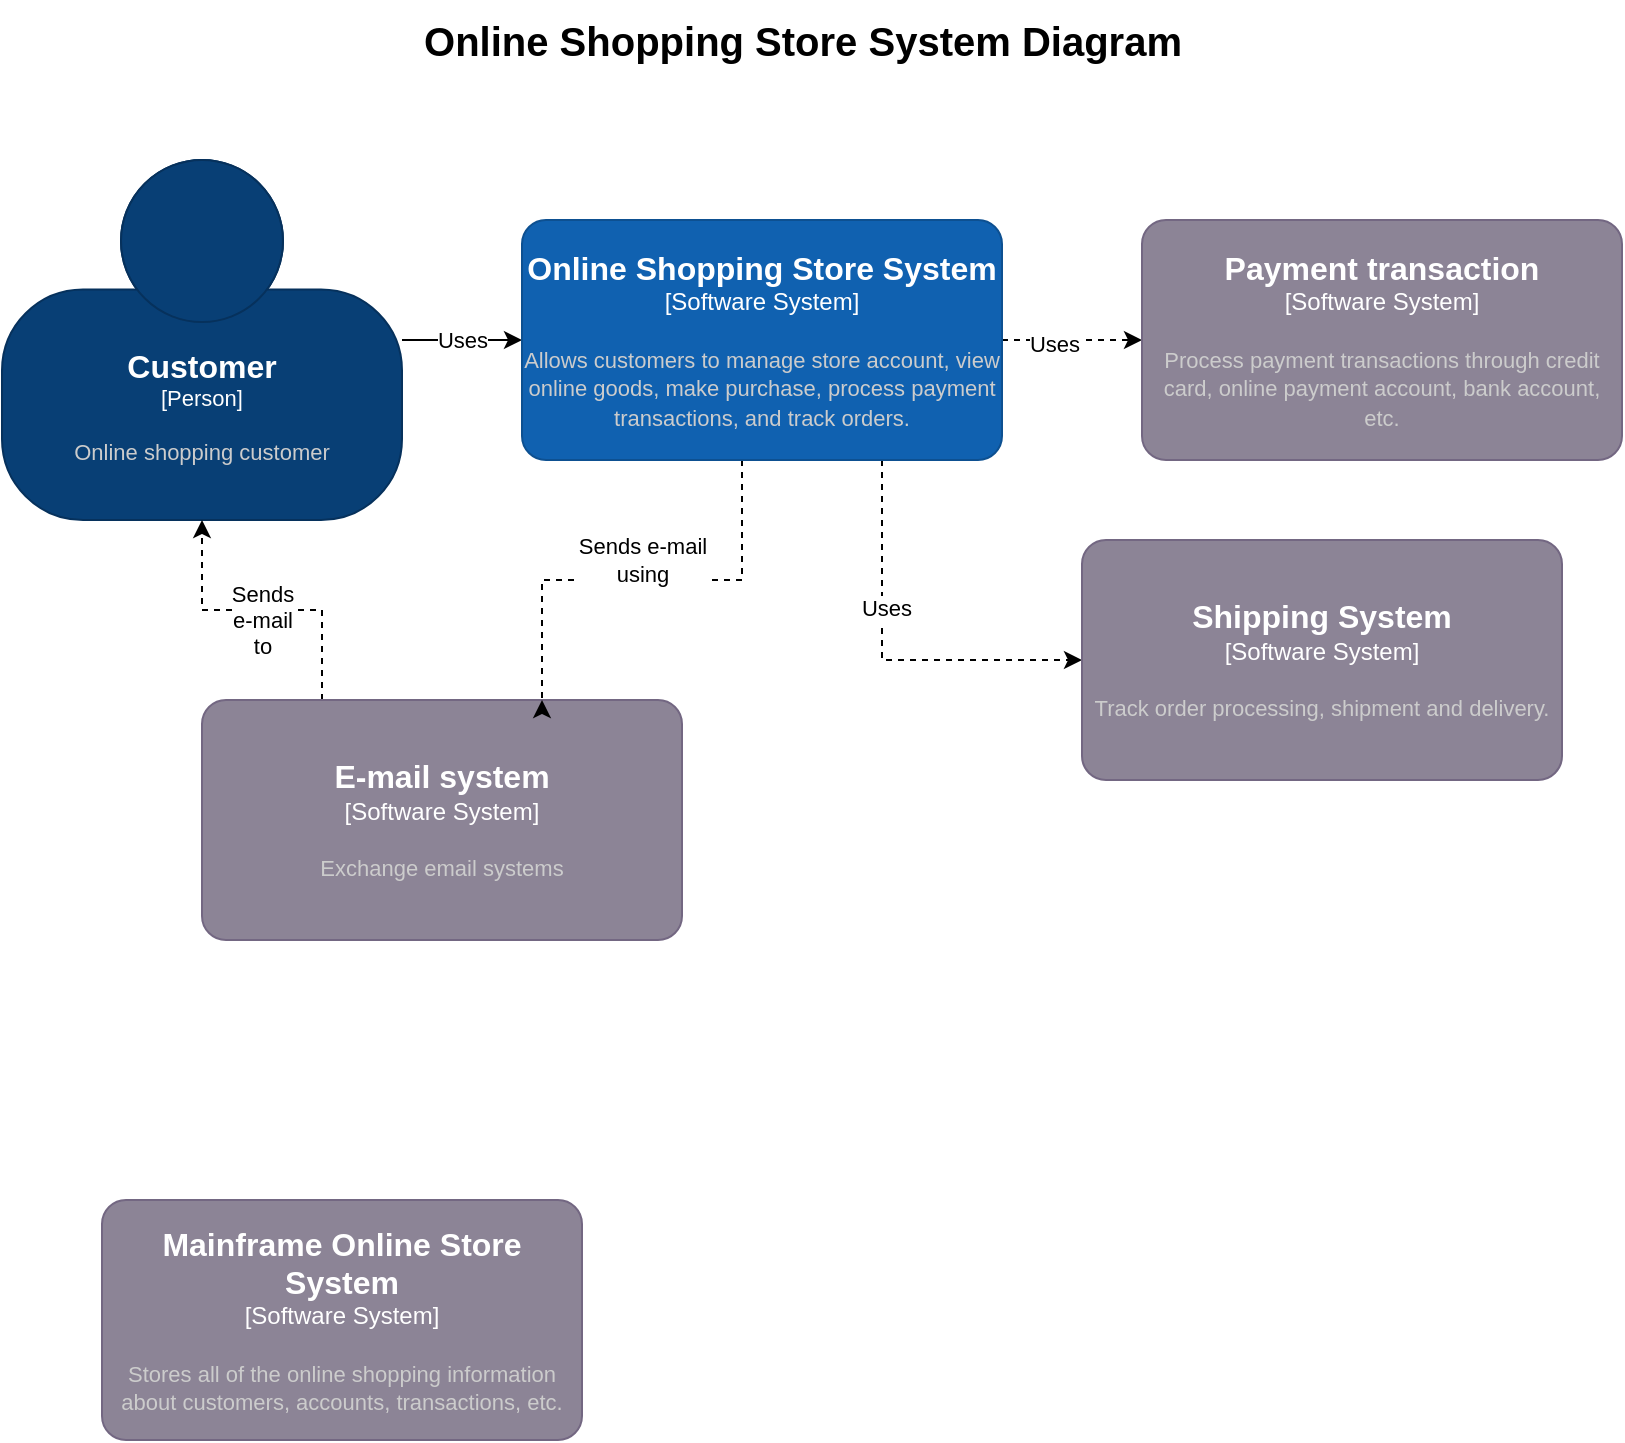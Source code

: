 <mxfile version="21.3.7" type="github">
  <diagram name="Page-1" id="0Q1NWGW6EsoFx8M8zkU0">
    <mxGraphModel dx="938" dy="563" grid="1" gridSize="10" guides="1" tooltips="1" connect="1" arrows="1" fold="1" page="1" pageScale="1" pageWidth="850" pageHeight="1100" math="0" shadow="0">
      <root>
        <mxCell id="0" />
        <mxCell id="1" parent="0" />
        <mxCell id="kzzkFkXCfPjy0Lwga-6N-36" value="Uses" style="edgeStyle=orthogonalEdgeStyle;rounded=0;orthogonalLoop=1;jettySize=auto;html=1;" parent="1" source="kzzkFkXCfPjy0Lwga-6N-8" target="kzzkFkXCfPjy0Lwga-6N-34" edge="1">
          <mxGeometry relative="1" as="geometry" />
        </mxCell>
        <object placeholders="1" c4Name="Customer" c4Type="Person" c4Description="Online shopping customer" label="&lt;font style=&quot;font-size: 16px&quot;&gt;&lt;b&gt;%c4Name%&lt;/b&gt;&lt;/font&gt;&lt;div&gt;[%c4Type%]&lt;/div&gt;&lt;br&gt;&lt;div&gt;&lt;font style=&quot;font-size: 11px&quot;&gt;&lt;font color=&quot;#cccccc&quot;&gt;%c4Description%&lt;/font&gt;&lt;/div&gt;" id="kzzkFkXCfPjy0Lwga-6N-8">
          <mxCell style="html=1;fontSize=11;dashed=0;whiteSpace=wrap;fillColor=#083F75;strokeColor=#06315C;fontColor=#ffffff;shape=mxgraph.c4.person2;align=center;metaEdit=1;points=[[0.5,0,0],[1,0.5,0],[1,0.75,0],[0.75,1,0],[0.5,1,0],[0.25,1,0],[0,0.75,0],[0,0.5,0]];resizable=0;" parent="1" vertex="1">
            <mxGeometry x="20" y="150" width="200" height="180" as="geometry" />
          </mxCell>
        </object>
        <mxCell id="kzzkFkXCfPjy0Lwga-6N-42" value="" style="edgeStyle=orthogonalEdgeStyle;rounded=0;orthogonalLoop=1;jettySize=auto;html=1;dashed=1;" parent="1" source="kzzkFkXCfPjy0Lwga-6N-16" target="kzzkFkXCfPjy0Lwga-6N-8" edge="1">
          <mxGeometry relative="1" as="geometry">
            <Array as="points">
              <mxPoint x="180" y="375" />
              <mxPoint x="120" y="375" />
            </Array>
          </mxGeometry>
        </mxCell>
        <mxCell id="kzzkFkXCfPjy0Lwga-6N-43" value="Sends &lt;br&gt;e-mail&lt;br&gt;to" style="edgeLabel;html=1;align=center;verticalAlign=middle;resizable=0;points=[];" parent="kzzkFkXCfPjy0Lwga-6N-42" vertex="1" connectable="0">
          <mxGeometry x="-0.04" relative="1" as="geometry">
            <mxPoint x="-3" y="5" as="offset" />
          </mxGeometry>
        </mxCell>
        <object placeholders="1" c4Name="E-mail system" c4Type="Software System" c4Description="Exchange email systems" label="&lt;font style=&quot;font-size: 16px&quot;&gt;&lt;b&gt;%c4Name%&lt;/b&gt;&lt;/font&gt;&lt;div&gt;[%c4Type%]&lt;/div&gt;&lt;br&gt;&lt;div&gt;&lt;font style=&quot;font-size: 11px&quot;&gt;&lt;font color=&quot;#cccccc&quot;&gt;%c4Description%&lt;/font&gt;&lt;/div&gt;" id="kzzkFkXCfPjy0Lwga-6N-16">
          <mxCell style="rounded=1;whiteSpace=wrap;html=1;labelBackgroundColor=none;fillColor=#8C8496;fontColor=#ffffff;align=center;arcSize=10;strokeColor=#736782;metaEdit=1;resizable=0;points=[[0.25,0,0],[0.5,0,0],[0.75,0,0],[1,0.25,0],[1,0.5,0],[1,0.75,0],[0.75,1,0],[0.5,1,0],[0.25,1,0],[0,0.75,0],[0,0.5,0],[0,0.25,0]];" parent="1" vertex="1">
            <mxGeometry x="120" y="420" width="240" height="120" as="geometry" />
          </mxCell>
        </object>
        <object placeholders="1" c4Name="Mainframe Online Store System" c4Type="Software System" c4Description="Stores all of the online shopping information about customers, accounts, transactions, etc." label="&lt;font style=&quot;font-size: 16px&quot;&gt;&lt;b&gt;%c4Name%&lt;/b&gt;&lt;/font&gt;&lt;div&gt;[%c4Type%]&lt;/div&gt;&lt;br&gt;&lt;div&gt;&lt;font style=&quot;font-size: 11px&quot;&gt;&lt;font color=&quot;#cccccc&quot;&gt;%c4Description%&lt;/font&gt;&lt;/div&gt;" id="kzzkFkXCfPjy0Lwga-6N-18">
          <mxCell style="rounded=1;whiteSpace=wrap;html=1;labelBackgroundColor=none;fillColor=#8C8496;fontColor=#ffffff;align=center;arcSize=10;strokeColor=#736782;metaEdit=1;resizable=0;points=[[0.25,0,0],[0.5,0,0],[0.75,0,0],[1,0.25,0],[1,0.5,0],[1,0.75,0],[0.75,1,0],[0.5,1,0],[0.25,1,0],[0,0.75,0],[0,0.5,0],[0,0.25,0]];" parent="1" vertex="1">
            <mxGeometry x="70" y="670" width="240" height="120" as="geometry" />
          </mxCell>
        </object>
        <mxCell id="kzzkFkXCfPjy0Lwga-6N-40" value="" style="edgeStyle=orthogonalEdgeStyle;rounded=0;orthogonalLoop=1;jettySize=auto;html=1;dashed=1;" parent="1" source="kzzkFkXCfPjy0Lwga-6N-34" edge="1">
          <mxGeometry relative="1" as="geometry">
            <mxPoint x="290" y="420" as="targetPoint" />
            <Array as="points">
              <mxPoint x="390" y="360" />
              <mxPoint x="290" y="360" />
              <mxPoint x="290" y="421" />
            </Array>
          </mxGeometry>
        </mxCell>
        <mxCell id="kzzkFkXCfPjy0Lwga-6N-41" value="Sends e-mail &lt;br&gt;using" style="edgeLabel;html=1;align=center;verticalAlign=middle;resizable=0;points=[];" parent="kzzkFkXCfPjy0Lwga-6N-40" vertex="1" connectable="0">
          <mxGeometry x="-0.122" y="-1" relative="1" as="geometry">
            <mxPoint x="-13" y="-9" as="offset" />
          </mxGeometry>
        </mxCell>
        <mxCell id="kzzkFkXCfPjy0Lwga-6N-46" value="" style="edgeStyle=orthogonalEdgeStyle;rounded=0;orthogonalLoop=1;jettySize=auto;html=1;dashed=1;" parent="1" source="kzzkFkXCfPjy0Lwga-6N-34" target="kzzkFkXCfPjy0Lwga-6N-44" edge="1">
          <mxGeometry relative="1" as="geometry" />
        </mxCell>
        <mxCell id="kzzkFkXCfPjy0Lwga-6N-47" value="Uses" style="edgeLabel;html=1;align=center;verticalAlign=middle;resizable=0;points=[];" parent="kzzkFkXCfPjy0Lwga-6N-46" vertex="1" connectable="0">
          <mxGeometry x="-0.257" y="-2" relative="1" as="geometry">
            <mxPoint as="offset" />
          </mxGeometry>
        </mxCell>
        <mxCell id="kzzkFkXCfPjy0Lwga-6N-49" value="" style="edgeStyle=orthogonalEdgeStyle;rounded=0;orthogonalLoop=1;jettySize=auto;html=1;entryX=0;entryY=0.5;entryDx=0;entryDy=0;entryPerimeter=0;dashed=1;" parent="1" source="kzzkFkXCfPjy0Lwga-6N-34" target="kzzkFkXCfPjy0Lwga-6N-45" edge="1">
          <mxGeometry relative="1" as="geometry">
            <mxPoint x="400" y="410" as="targetPoint" />
            <Array as="points">
              <mxPoint x="460" y="400" />
            </Array>
          </mxGeometry>
        </mxCell>
        <mxCell id="kzzkFkXCfPjy0Lwga-6N-50" value="Uses" style="edgeLabel;html=1;align=center;verticalAlign=middle;resizable=0;points=[];" parent="kzzkFkXCfPjy0Lwga-6N-49" vertex="1" connectable="0">
          <mxGeometry x="-0.26" y="2" relative="1" as="geometry">
            <mxPoint as="offset" />
          </mxGeometry>
        </mxCell>
        <object placeholders="1" c4Name="Online Shopping Store System" c4Type="Software System" c4Description="Allows customers to manage store account, view online goods, make purchase, process payment transactions, and track orders." label="&lt;font style=&quot;font-size: 16px&quot;&gt;&lt;b&gt;%c4Name%&lt;/b&gt;&lt;/font&gt;&lt;div&gt;[%c4Type%]&lt;/div&gt;&lt;br&gt;&lt;div&gt;&lt;font style=&quot;font-size: 11px&quot;&gt;&lt;font color=&quot;#cccccc&quot;&gt;%c4Description%&lt;/font&gt;&lt;/div&gt;" id="kzzkFkXCfPjy0Lwga-6N-34">
          <mxCell style="rounded=1;whiteSpace=wrap;html=1;labelBackgroundColor=none;fillColor=#1061B0;fontColor=#ffffff;align=center;arcSize=10;strokeColor=#0D5091;metaEdit=1;resizable=0;points=[[0.25,0,0],[0.5,0,0],[0.75,0,0],[1,0.25,0],[1,0.5,0],[1,0.75,0],[0.75,1,0],[0.5,1,0],[0.25,1,0],[0,0.75,0],[0,0.5,0],[0,0.25,0]];" parent="1" vertex="1">
            <mxGeometry x="280" y="180" width="240" height="120" as="geometry" />
          </mxCell>
        </object>
        <object placeholders="1" c4Name="Payment transaction" c4Type="Software System" c4Description="Process payment transactions through credit card, online payment account, bank account, etc." label="&lt;font style=&quot;font-size: 16px&quot;&gt;&lt;b&gt;%c4Name%&lt;/b&gt;&lt;/font&gt;&lt;div&gt;[%c4Type%]&lt;/div&gt;&lt;br&gt;&lt;div&gt;&lt;font style=&quot;font-size: 11px&quot;&gt;&lt;font color=&quot;#cccccc&quot;&gt;%c4Description%&lt;/font&gt;&lt;/div&gt;" id="kzzkFkXCfPjy0Lwga-6N-44">
          <mxCell style="rounded=1;whiteSpace=wrap;html=1;labelBackgroundColor=none;fillColor=#8C8496;fontColor=#ffffff;align=center;arcSize=10;strokeColor=#736782;metaEdit=1;resizable=0;points=[[0.25,0,0],[0.5,0,0],[0.75,0,0],[1,0.25,0],[1,0.5,0],[1,0.75,0],[0.75,1,0],[0.5,1,0],[0.25,1,0],[0,0.75,0],[0,0.5,0],[0,0.25,0]];" parent="1" vertex="1">
            <mxGeometry x="590" y="180" width="240" height="120" as="geometry" />
          </mxCell>
        </object>
        <object placeholders="1" c4Name="Shipping System" c4Type="Software System" c4Description="Track order processing, shipment and delivery." label="&lt;font style=&quot;font-size: 16px&quot;&gt;&lt;b&gt;%c4Name%&lt;/b&gt;&lt;/font&gt;&lt;div&gt;[%c4Type%]&lt;/div&gt;&lt;br&gt;&lt;div&gt;&lt;font style=&quot;font-size: 11px&quot;&gt;&lt;font color=&quot;#cccccc&quot;&gt;%c4Description%&lt;/font&gt;&lt;/div&gt;" id="kzzkFkXCfPjy0Lwga-6N-45">
          <mxCell style="rounded=1;whiteSpace=wrap;html=1;labelBackgroundColor=none;fillColor=#8C8496;fontColor=#ffffff;align=center;arcSize=10;strokeColor=#736782;metaEdit=1;resizable=0;points=[[0.25,0,0],[0.5,0,0],[0.75,0,0],[1,0.25,0],[1,0.5,0],[1,0.75,0],[0.75,1,0],[0.5,1,0],[0.25,1,0],[0,0.75,0],[0,0.5,0],[0,0.25,0]];" parent="1" vertex="1">
            <mxGeometry x="560" y="340" width="240" height="120" as="geometry" />
          </mxCell>
        </object>
        <mxCell id="kzzkFkXCfPjy0Lwga-6N-52" value="&lt;font style=&quot;font-size: 20px;&quot;&gt;Online Shopping Store System Diagram&lt;/font&gt;" style="text;html=1;align=center;verticalAlign=middle;resizable=1;points=[];autosize=1;strokeColor=none;fillColor=none;fontStyle=1;movable=1;rotatable=1;deletable=1;editable=1;locked=0;connectable=1;" parent="1" vertex="1">
          <mxGeometry x="220" y="70" width="400" height="40" as="geometry" />
        </mxCell>
      </root>
    </mxGraphModel>
  </diagram>
</mxfile>
